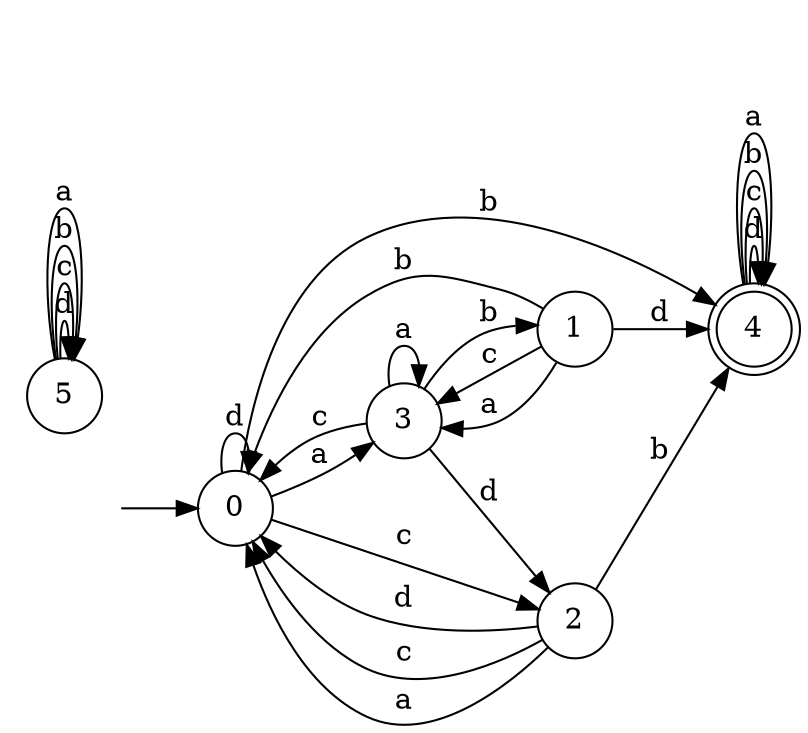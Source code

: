 digraph {
  rankdir=LR;
  0 [label="0", shape = circle];
  0 -> 0 [label="d"];
  0 -> 2 [label="c"];
  0 -> 4 [label="b"];
  0 -> 3 [label="a"];
  1 [label="1", shape = circle];
  1 -> 4 [label="d"];
  1 -> 3 [label="c"];
  1 -> 0 [label="b"];
  1 -> 3 [label="a"];
  2 [label="2", shape = circle];
  2 -> 0 [label="d"];
  2 -> 0 [label="c"];
  2 -> 4 [label="b"];
  2 -> 0 [label="a"];
  3 [label="3", shape = circle];
  3 -> 2 [label="d"];
  3 -> 0 [label="c"];
  3 -> 1 [label="b"];
  3 -> 3 [label="a"];
  4 [label="4", shape = doublecircle];
  4 -> 4 [label="d"];
  4 -> 4 [label="c"];
  4 -> 4 [label="b"];
  4 -> 4 [label="a"];
  5 [label="5", shape = circle];
  5 -> 5 [label="d"];
  5 -> 5 [label="c"];
  5 -> 5 [label="b"];
  5 -> 5 [label="a"];
  6 [label="", shape = plaintext];
  6 -> 0 [label=""];
}
